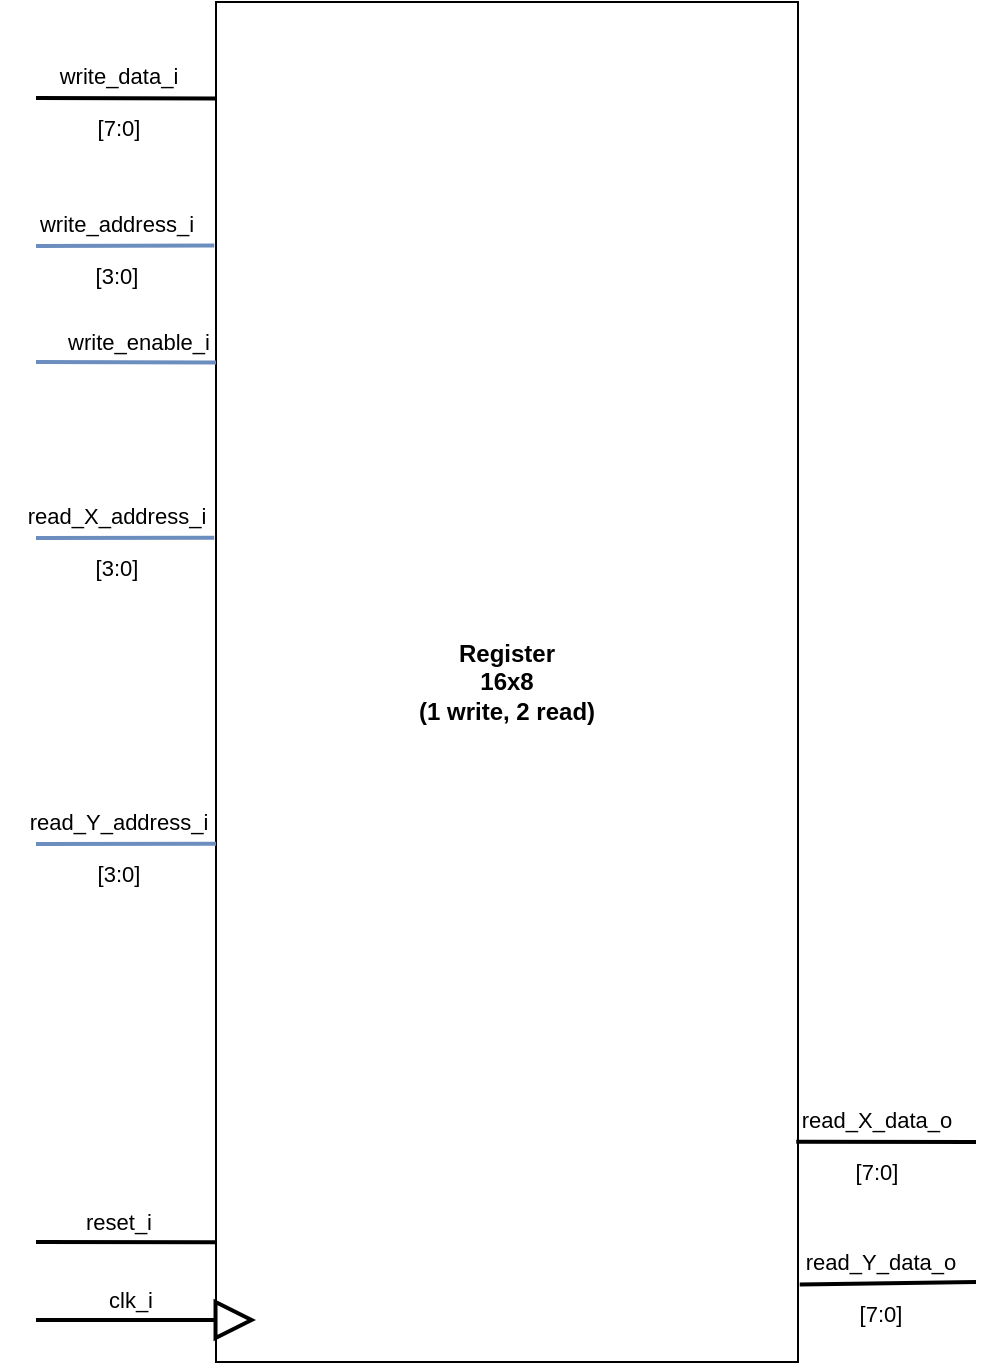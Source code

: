 <mxfile version="15.8.6" type="device"><diagram id="xGjyIHHVVRNdjGap7BGh" name="Page-1"><mxGraphModel dx="1422" dy="780" grid="1" gridSize="10" guides="1" tooltips="1" connect="1" arrows="1" fold="1" page="1" pageScale="1" pageWidth="827" pageHeight="1169" math="0" shadow="0"><root><mxCell id="0"/><mxCell id="1" parent="0"/><mxCell id="uYdMuBHs_7NkCrv3rmJm-2" value="&lt;div&gt;&lt;b&gt;Register&lt;/b&gt;&lt;/div&gt;&lt;div&gt;&lt;b&gt;16x8&lt;/b&gt;&lt;/div&gt;&lt;div&gt;&lt;b&gt;(1 write, 2 read)&lt;br&gt;&lt;/b&gt;&lt;/div&gt;" style="rounded=0;whiteSpace=wrap;html=1;" parent="1" vertex="1"><mxGeometry x="250" y="160" width="291" height="680" as="geometry"/></mxCell><mxCell id="uYdMuBHs_7NkCrv3rmJm-6" value="" style="endArrow=none;html=1;rounded=0;labelBackgroundColor=none;startSize=8;endSize=8;strokeColor=#6c8ebf;strokeWidth=2;jumpSize=8;entryX=-0.003;entryY=0.179;entryDx=0;entryDy=0;entryPerimeter=0;fillColor=#dae8fc;" parent="1" target="uYdMuBHs_7NkCrv3rmJm-2" edge="1"><mxGeometry width="50" height="50" relative="1" as="geometry"><mxPoint x="160" y="282" as="sourcePoint"/><mxPoint x="210" y="280" as="targetPoint"/></mxGeometry></mxCell><mxCell id="uYdMuBHs_7NkCrv3rmJm-7" value="&lt;div&gt;write_address_i&lt;/div&gt;&lt;div&gt;&lt;br&gt;&lt;/div&gt;&lt;div&gt;[3:0]&lt;br&gt;&lt;/div&gt;" style="edgeLabel;html=1;align=center;verticalAlign=middle;resizable=0;points=[];labelBackgroundColor=none;" parent="uYdMuBHs_7NkCrv3rmJm-6" vertex="1" connectable="0"><mxGeometry x="-0.372" y="-2" relative="1" as="geometry"><mxPoint x="12" as="offset"/></mxGeometry></mxCell><mxCell id="uYdMuBHs_7NkCrv3rmJm-9" value="" style="endArrow=none;html=1;rounded=0;labelBackgroundColor=none;startSize=8;endSize=8;strokeColor=#6c8ebf;strokeWidth=2;jumpSize=8;entryX=0;entryY=0.265;entryDx=0;entryDy=0;entryPerimeter=0;fillColor=#dae8fc;" parent="1" target="uYdMuBHs_7NkCrv3rmJm-2" edge="1"><mxGeometry width="50" height="50" relative="1" as="geometry"><mxPoint x="160" y="340" as="sourcePoint"/><mxPoint x="239.127" y="340" as="targetPoint"/></mxGeometry></mxCell><mxCell id="uYdMuBHs_7NkCrv3rmJm-10" value="&lt;div&gt;write_enable_i&lt;/div&gt;" style="edgeLabel;html=1;align=center;verticalAlign=middle;resizable=0;points=[];labelBackgroundColor=none;" parent="uYdMuBHs_7NkCrv3rmJm-9" vertex="1" connectable="0"><mxGeometry x="-0.372" y="-2" relative="1" as="geometry"><mxPoint x="22" y="-12" as="offset"/></mxGeometry></mxCell><mxCell id="uYdMuBHs_7NkCrv3rmJm-11" value="" style="endArrow=none;html=1;rounded=0;labelBackgroundColor=none;startSize=8;endSize=8;strokeColor=#6c8ebf;strokeWidth=2;jumpSize=8;entryX=-0.003;entryY=0.394;entryDx=0;entryDy=0;entryPerimeter=0;fillColor=#dae8fc;" parent="1" target="uYdMuBHs_7NkCrv3rmJm-2" edge="1"><mxGeometry width="50" height="50" relative="1" as="geometry"><mxPoint x="160" y="428" as="sourcePoint"/><mxPoint x="229.127" y="429.72" as="targetPoint"/></mxGeometry></mxCell><mxCell id="uYdMuBHs_7NkCrv3rmJm-12" value="&lt;div&gt;read_X_address_i&lt;/div&gt;&lt;div&gt;&lt;br&gt;&lt;/div&gt;&lt;div&gt;[3:0]&lt;br&gt;&lt;/div&gt;" style="edgeLabel;html=1;align=center;verticalAlign=middle;resizable=0;points=[];labelBackgroundColor=none;" parent="uYdMuBHs_7NkCrv3rmJm-11" vertex="1" connectable="0"><mxGeometry x="-0.372" y="-2" relative="1" as="geometry"><mxPoint x="12" as="offset"/></mxGeometry></mxCell><mxCell id="uYdMuBHs_7NkCrv3rmJm-17" value="" style="endArrow=none;html=1;rounded=0;labelBackgroundColor=none;startSize=8;endSize=8;strokeColor=#6c8ebf;strokeWidth=2;jumpSize=8;entryX=0;entryY=0.619;entryDx=0;entryDy=0;entryPerimeter=0;fillColor=#dae8fc;" parent="1" target="uYdMuBHs_7NkCrv3rmJm-2" edge="1"><mxGeometry width="50" height="50" relative="1" as="geometry"><mxPoint x="160" y="581" as="sourcePoint"/><mxPoint x="239.127" y="584" as="targetPoint"/></mxGeometry></mxCell><mxCell id="uYdMuBHs_7NkCrv3rmJm-18" value="&lt;div&gt;read_Y_address_i&lt;/div&gt;&lt;div&gt;&lt;br&gt;&lt;/div&gt;&lt;div&gt;[3:0]&lt;br&gt;&lt;/div&gt;" style="edgeLabel;html=1;align=center;verticalAlign=middle;resizable=0;points=[];labelBackgroundColor=none;" parent="uYdMuBHs_7NkCrv3rmJm-17" vertex="1" connectable="0"><mxGeometry x="-0.372" y="-2" relative="1" as="geometry"><mxPoint x="12" as="offset"/></mxGeometry></mxCell><mxCell id="uYdMuBHs_7NkCrv3rmJm-27" value="" style="endArrow=none;html=1;rounded=0;labelBackgroundColor=none;startSize=8;endSize=8;strokeColor=default;strokeWidth=2;jumpSize=8;entryX=0;entryY=0.912;entryDx=0;entryDy=0;entryPerimeter=0;" parent="1" target="uYdMuBHs_7NkCrv3rmJm-2" edge="1"><mxGeometry width="50" height="50" relative="1" as="geometry"><mxPoint x="160" y="780" as="sourcePoint"/><mxPoint x="240" y="780.08" as="targetPoint"/></mxGeometry></mxCell><mxCell id="uYdMuBHs_7NkCrv3rmJm-28" value="reset_i" style="edgeLabel;html=1;align=center;verticalAlign=middle;resizable=0;points=[];labelBackgroundColor=none;" parent="uYdMuBHs_7NkCrv3rmJm-27" vertex="1" connectable="0"><mxGeometry x="-0.372" y="-2" relative="1" as="geometry"><mxPoint x="12" y="-12" as="offset"/></mxGeometry></mxCell><mxCell id="uYdMuBHs_7NkCrv3rmJm-31" value="" style="endArrow=block;html=1;rounded=0;labelBackgroundColor=none;startSize=8;endSize=16;endFill=0;strokeColor=default;strokeWidth=2;jumpSize=8;sourcePerimeterSpacing=0;" parent="1" edge="1"><mxGeometry width="50" height="50" relative="1" as="geometry"><mxPoint x="160" y="819" as="sourcePoint"/><mxPoint x="270" y="819" as="targetPoint"/></mxGeometry></mxCell><mxCell id="uYdMuBHs_7NkCrv3rmJm-32" value="&lt;div&gt;clk_i&lt;br&gt;&lt;/div&gt;" style="edgeLabel;html=1;align=center;verticalAlign=middle;resizable=0;points=[];labelBackgroundColor=none;" parent="uYdMuBHs_7NkCrv3rmJm-31" vertex="1" connectable="0"><mxGeometry x="-0.372" y="-2" relative="1" as="geometry"><mxPoint x="12" y="-12" as="offset"/></mxGeometry></mxCell><mxCell id="uYdMuBHs_7NkCrv3rmJm-33" value="" style="endArrow=none;html=1;rounded=0;labelBackgroundColor=none;startSize=8;endSize=8;strokeColor=default;strokeWidth=2;jumpSize=8;entryX=0;entryY=0.071;entryDx=0;entryDy=0;entryPerimeter=0;" parent="1" target="uYdMuBHs_7NkCrv3rmJm-2" edge="1"><mxGeometry width="50" height="50" relative="1" as="geometry"><mxPoint x="160" y="208" as="sourcePoint"/><mxPoint x="230" y="210" as="targetPoint"/></mxGeometry></mxCell><mxCell id="uYdMuBHs_7NkCrv3rmJm-34" value="&lt;div&gt;write_data_i&lt;/div&gt;&lt;div&gt;&lt;br&gt;&lt;/div&gt;&lt;div&gt;[7:0]&lt;br&gt;&lt;/div&gt;" style="edgeLabel;html=1;align=center;verticalAlign=middle;resizable=0;points=[];labelBackgroundColor=none;" parent="uYdMuBHs_7NkCrv3rmJm-33" vertex="1" connectable="0"><mxGeometry x="-0.372" y="-2" relative="1" as="geometry"><mxPoint x="12" as="offset"/></mxGeometry></mxCell><mxCell id="uYdMuBHs_7NkCrv3rmJm-35" value="" style="endArrow=none;html=1;rounded=0;labelBackgroundColor=none;startSize=8;endSize=8;strokeColor=default;strokeWidth=2;jumpSize=8;exitX=0.997;exitY=0.838;exitDx=0;exitDy=0;exitPerimeter=0;" parent="1" source="uYdMuBHs_7NkCrv3rmJm-2" edge="1"><mxGeometry width="50" height="50" relative="1" as="geometry"><mxPoint x="630" y="730" as="sourcePoint"/><mxPoint x="630" y="730" as="targetPoint"/></mxGeometry></mxCell><mxCell id="uYdMuBHs_7NkCrv3rmJm-36" value="&lt;div&gt;read_X_data_o&lt;/div&gt;&lt;div&gt;&lt;br&gt;&lt;/div&gt;&lt;div&gt;[7:0]&lt;br&gt;&lt;/div&gt;" style="edgeLabel;html=1;align=center;verticalAlign=middle;resizable=0;points=[];labelBackgroundColor=none;" parent="uYdMuBHs_7NkCrv3rmJm-35" vertex="1" connectable="0"><mxGeometry x="-0.372" y="-2" relative="1" as="geometry"><mxPoint x="12" as="offset"/></mxGeometry></mxCell><mxCell id="uYdMuBHs_7NkCrv3rmJm-37" value="" style="endArrow=none;html=1;rounded=0;labelBackgroundColor=none;startSize=8;endSize=8;strokeColor=default;strokeWidth=2;jumpSize=8;exitX=1.003;exitY=0.943;exitDx=0;exitDy=0;exitPerimeter=0;" parent="1" source="uYdMuBHs_7NkCrv3rmJm-2" edge="1"><mxGeometry width="50" height="50" relative="1" as="geometry"><mxPoint x="620" y="800" as="sourcePoint"/><mxPoint x="630" y="800" as="targetPoint"/></mxGeometry></mxCell><mxCell id="uYdMuBHs_7NkCrv3rmJm-38" value="&lt;div&gt;read_Y_data_o&lt;/div&gt;&lt;div&gt;&lt;br&gt;&lt;/div&gt;&lt;div&gt;[7:0]&lt;br&gt;&lt;/div&gt;" style="edgeLabel;html=1;align=center;verticalAlign=middle;resizable=0;points=[];labelBackgroundColor=none;" parent="uYdMuBHs_7NkCrv3rmJm-37" vertex="1" connectable="0"><mxGeometry x="-0.372" y="-2" relative="1" as="geometry"><mxPoint x="12" as="offset"/></mxGeometry></mxCell></root></mxGraphModel></diagram></mxfile>